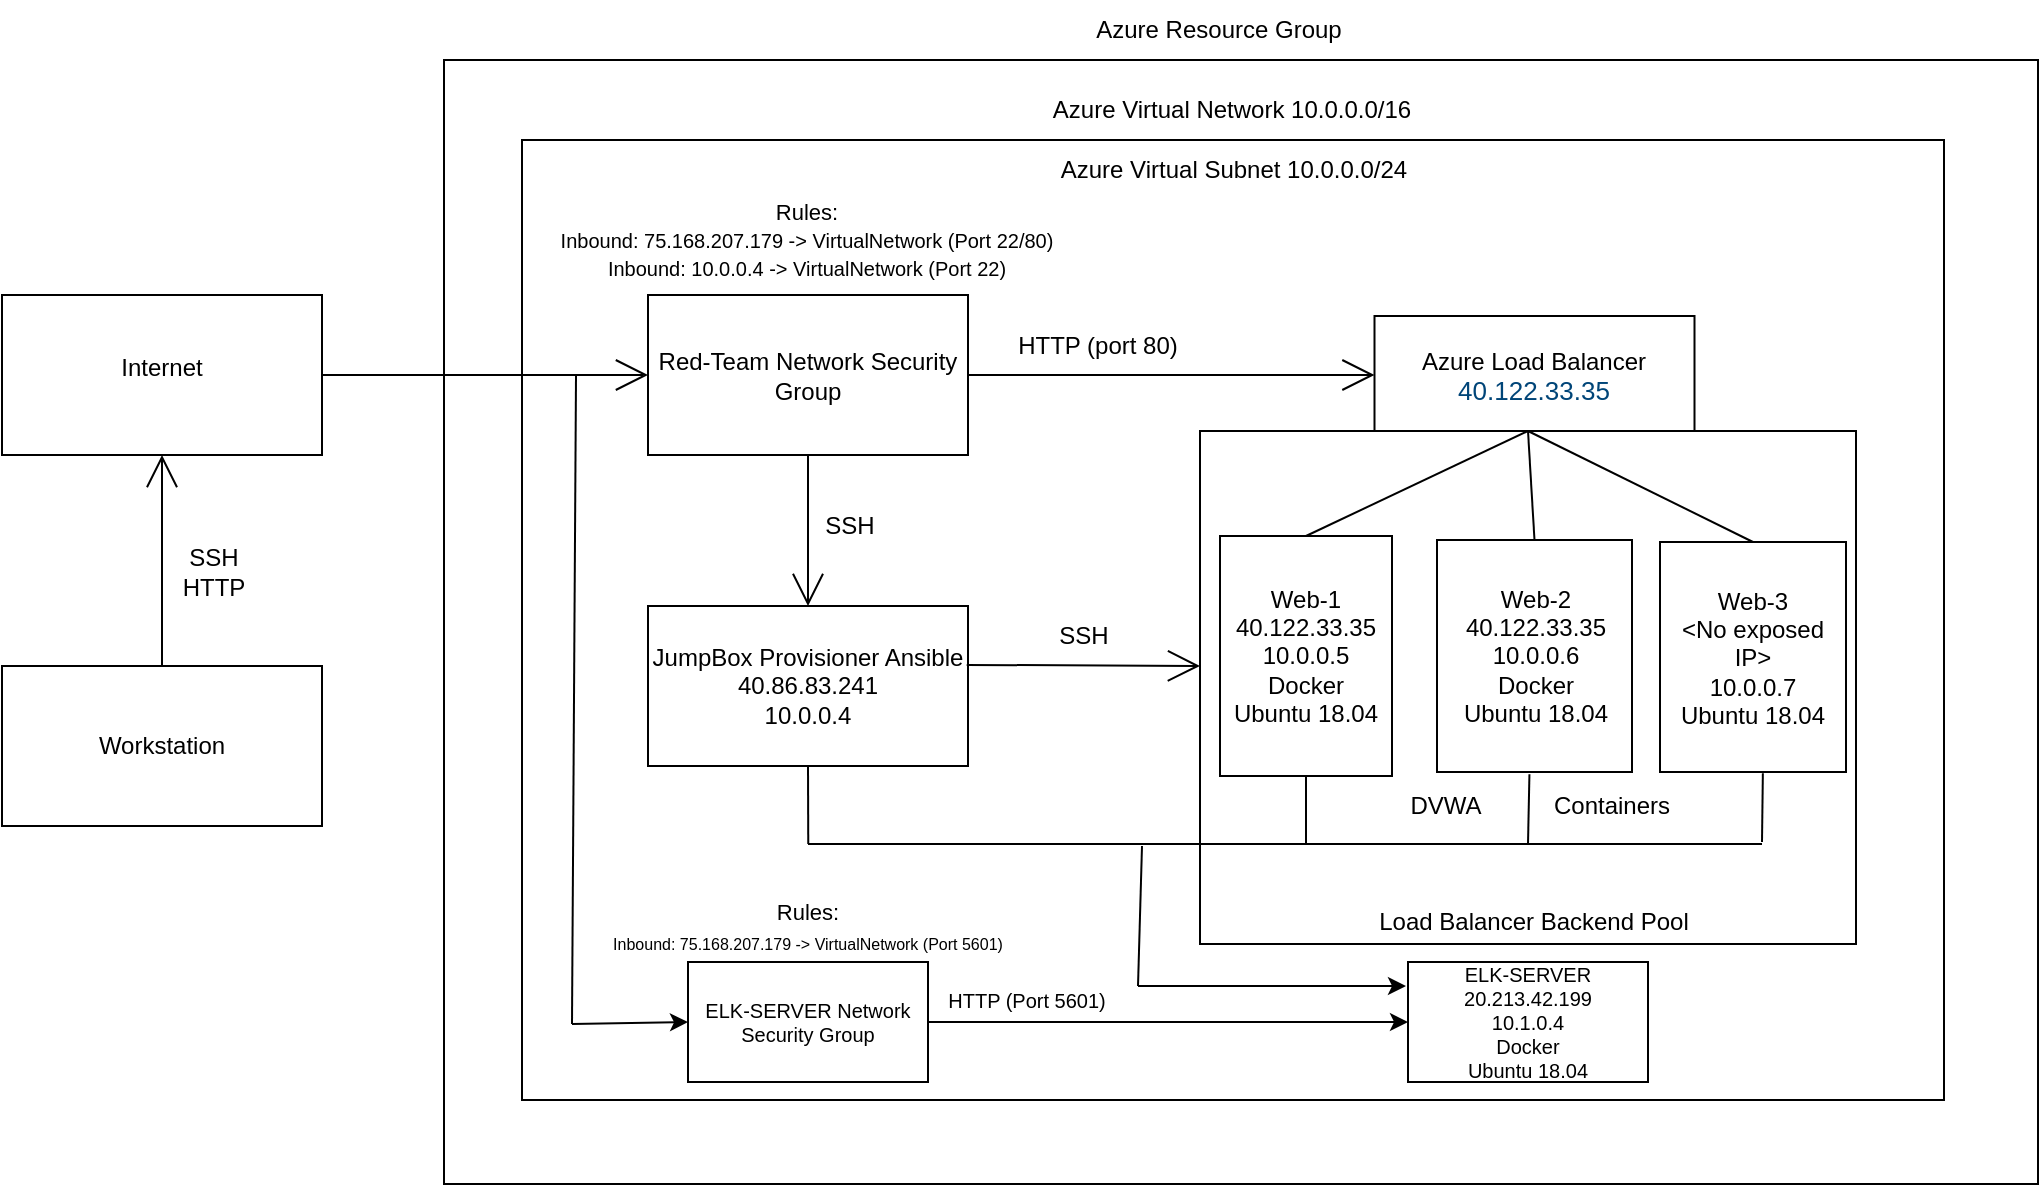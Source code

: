 <mxfile version="17.1.3" type="github">
  <diagram id="Vim2YMB18qbfsKO-1kl4" name="Page-1">
    <mxGraphModel dx="947" dy="804" grid="0" gridSize="10" guides="1" tooltips="1" connect="1" arrows="1" fold="1" page="0" pageScale="1" pageWidth="850" pageHeight="1100" math="0" shadow="0">
      <root>
        <mxCell id="0" />
        <mxCell id="1" parent="0" />
        <mxCell id="Mb7m1HrjGLBDkhzbU_Ss-30" value="" style="rounded=0;whiteSpace=wrap;html=1;hachureGap=4;" parent="1" vertex="1">
          <mxGeometry x="703" y="237" width="314" height="215" as="geometry" />
        </mxCell>
        <mxCell id="Mb7m1HrjGLBDkhzbU_Ss-1" value="" style="rounded=0;whiteSpace=wrap;html=1;hachureGap=4;" parent="1" vertex="1">
          <mxGeometry x="318" y="19" width="797" height="562" as="geometry" />
        </mxCell>
        <mxCell id="Mb7m1HrjGLBDkhzbU_Ss-3" value="Azure Resource Group" style="text;strokeColor=none;fillColor=none;html=1;align=center;verticalAlign=middle;whiteSpace=wrap;rounded=0;hachureGap=4;" parent="1" vertex="1">
          <mxGeometry x="610" y="-11" width="191" height="30" as="geometry" />
        </mxCell>
        <mxCell id="Mb7m1HrjGLBDkhzbU_Ss-6" value="" style="rounded=0;whiteSpace=wrap;html=1;hachureGap=4;" parent="1" vertex="1">
          <mxGeometry x="357" y="59" width="711" height="480" as="geometry" />
        </mxCell>
        <mxCell id="Mb7m1HrjGLBDkhzbU_Ss-7" value="Azure Virtual Network 10.0.0.0/16" style="text;strokeColor=none;fillColor=none;html=1;align=center;verticalAlign=middle;whiteSpace=wrap;rounded=0;hachureGap=4;" parent="1" vertex="1">
          <mxGeometry x="610" y="29" width="204" height="30" as="geometry" />
        </mxCell>
        <mxCell id="Mb7m1HrjGLBDkhzbU_Ss-8" value="Azure Virtual Subnet 10.0.0.0/24" style="text;strokeColor=none;fillColor=none;html=1;align=center;verticalAlign=middle;whiteSpace=wrap;rounded=0;hachureGap=4;" parent="1" vertex="1">
          <mxGeometry x="576.5" y="59" width="272" height="30" as="geometry" />
        </mxCell>
        <mxCell id="Mb7m1HrjGLBDkhzbU_Ss-9" value="" style="rounded=0;whiteSpace=wrap;html=1;hachureGap=4;" parent="1" vertex="1">
          <mxGeometry x="97" y="136.5" width="160" height="80" as="geometry" />
        </mxCell>
        <mxCell id="Mb7m1HrjGLBDkhzbU_Ss-10" value="Internet" style="text;strokeColor=none;fillColor=none;html=1;align=center;verticalAlign=middle;whiteSpace=wrap;rounded=0;hachureGap=4;" parent="1" vertex="1">
          <mxGeometry x="147" y="158" width="60" height="30" as="geometry" />
        </mxCell>
        <mxCell id="Mb7m1HrjGLBDkhzbU_Ss-11" value="" style="rounded=0;whiteSpace=wrap;html=1;hachureGap=4;" parent="1" vertex="1">
          <mxGeometry x="97" y="322" width="160" height="80" as="geometry" />
        </mxCell>
        <mxCell id="Mb7m1HrjGLBDkhzbU_Ss-12" value="Workstation" style="text;strokeColor=none;fillColor=none;html=1;align=center;verticalAlign=middle;whiteSpace=wrap;rounded=0;hachureGap=4;" parent="1" vertex="1">
          <mxGeometry x="147" y="347" width="60" height="30" as="geometry" />
        </mxCell>
        <mxCell id="Mb7m1HrjGLBDkhzbU_Ss-13" value="" style="edgeStyle=none;orthogonalLoop=1;jettySize=auto;html=1;rounded=0;endArrow=open;startSize=14;endSize=14;sourcePerimeterSpacing=8;targetPerimeterSpacing=8;curved=1;exitX=0.5;exitY=0;exitDx=0;exitDy=0;entryX=0.5;entryY=1;entryDx=0;entryDy=0;" parent="1" source="Mb7m1HrjGLBDkhzbU_Ss-11" target="Mb7m1HrjGLBDkhzbU_Ss-9" edge="1">
          <mxGeometry width="120" relative="1" as="geometry">
            <mxPoint x="190" y="290" as="sourcePoint" />
            <mxPoint x="503" y="337" as="targetPoint" />
            <Array as="points" />
          </mxGeometry>
        </mxCell>
        <mxCell id="Mb7m1HrjGLBDkhzbU_Ss-14" value="SSH HTTP" style="text;strokeColor=none;fillColor=none;html=1;align=center;verticalAlign=middle;whiteSpace=wrap;rounded=0;hachureGap=4;" parent="1" vertex="1">
          <mxGeometry x="173" y="260" width="60" height="30" as="geometry" />
        </mxCell>
        <mxCell id="Mb7m1HrjGLBDkhzbU_Ss-15" value="Red-Team Network Security Group" style="rounded=0;whiteSpace=wrap;html=1;hachureGap=4;" parent="1" vertex="1">
          <mxGeometry x="420" y="136.5" width="160" height="80" as="geometry" />
        </mxCell>
        <mxCell id="Mb7m1HrjGLBDkhzbU_Ss-16" value="" style="edgeStyle=none;orthogonalLoop=1;jettySize=auto;html=1;rounded=0;endArrow=open;startSize=14;endSize=14;sourcePerimeterSpacing=8;targetPerimeterSpacing=8;curved=1;exitX=1;exitY=0.5;exitDx=0;exitDy=0;entryX=0;entryY=0.5;entryDx=0;entryDy=0;" parent="1" source="Mb7m1HrjGLBDkhzbU_Ss-9" target="Mb7m1HrjGLBDkhzbU_Ss-15" edge="1">
          <mxGeometry width="120" relative="1" as="geometry">
            <mxPoint x="549" y="119" as="sourcePoint" />
            <mxPoint x="669" y="119" as="targetPoint" />
            <Array as="points" />
          </mxGeometry>
        </mxCell>
        <mxCell id="Mb7m1HrjGLBDkhzbU_Ss-17" value="Azure Load Balancer&lt;br&gt;&lt;span style=&quot;color: rgb(0 , 69 , 120) ; font-family: &amp;#34;az_ea_font&amp;#34; , &amp;#34;segoe ui&amp;#34; , &amp;#34;az_font&amp;#34; , , , &amp;#34;blinkmacsystemfont&amp;#34; , &amp;#34;roboto&amp;#34; , &amp;#34;oxygen&amp;#34; , &amp;#34;ubuntu&amp;#34; , &amp;#34;cantarell&amp;#34; , &amp;#34;open sans&amp;#34; , &amp;#34;helvetica neue&amp;#34; , sans-serif ; font-size: 13px ; text-align: left&quot;&gt;40.122.33.35&lt;/span&gt;" style="rounded=0;whiteSpace=wrap;html=1;hachureGap=4;" parent="1" vertex="1">
          <mxGeometry x="783.25" y="147" width="160" height="59" as="geometry" />
        </mxCell>
        <mxCell id="Mb7m1HrjGLBDkhzbU_Ss-18" value="" style="edgeStyle=none;orthogonalLoop=1;jettySize=auto;html=1;rounded=0;endArrow=open;startSize=14;endSize=14;sourcePerimeterSpacing=8;targetPerimeterSpacing=8;curved=1;exitX=1;exitY=0.5;exitDx=0;exitDy=0;entryX=0;entryY=0.5;entryDx=0;entryDy=0;" parent="1" source="Mb7m1HrjGLBDkhzbU_Ss-15" target="Mb7m1HrjGLBDkhzbU_Ss-17" edge="1">
          <mxGeometry width="120" relative="1" as="geometry">
            <mxPoint x="549" y="162" as="sourcePoint" />
            <mxPoint x="669" y="162" as="targetPoint" />
            <Array as="points" />
          </mxGeometry>
        </mxCell>
        <mxCell id="Mb7m1HrjGLBDkhzbU_Ss-19" value="HTTP (port 80)" style="text;strokeColor=none;fillColor=none;html=1;align=center;verticalAlign=middle;whiteSpace=wrap;rounded=0;hachureGap=4;" parent="1" vertex="1">
          <mxGeometry x="587" y="147" width="116" height="30" as="geometry" />
        </mxCell>
        <mxCell id="Mb7m1HrjGLBDkhzbU_Ss-20" value="" style="edgeStyle=none;orthogonalLoop=1;jettySize=auto;html=1;rounded=0;endArrow=open;startSize=14;endSize=14;sourcePerimeterSpacing=8;targetPerimeterSpacing=8;curved=1;entryX=0.5;entryY=0;entryDx=0;entryDy=0;exitX=0.5;exitY=1;exitDx=0;exitDy=0;" parent="1" source="Mb7m1HrjGLBDkhzbU_Ss-15" target="Mb7m1HrjGLBDkhzbU_Ss-21" edge="1">
          <mxGeometry width="120" relative="1" as="geometry">
            <mxPoint x="496" y="211" as="sourcePoint" />
            <mxPoint x="669" y="291" as="targetPoint" />
            <Array as="points" />
          </mxGeometry>
        </mxCell>
        <mxCell id="Mb7m1HrjGLBDkhzbU_Ss-21" value="JumpBox Provisioner Ansible&lt;br&gt;40.86.83.241&lt;br&gt;10.0.0.4&lt;br&gt;" style="rounded=0;whiteSpace=wrap;html=1;hachureGap=4;" parent="1" vertex="1">
          <mxGeometry x="420" y="292" width="160" height="80" as="geometry" />
        </mxCell>
        <mxCell id="Mb7m1HrjGLBDkhzbU_Ss-22" value="SSH" style="text;strokeColor=none;fillColor=none;html=1;align=center;verticalAlign=middle;whiteSpace=wrap;rounded=0;hachureGap=4;" parent="1" vertex="1">
          <mxGeometry x="491" y="237" width="60" height="30" as="geometry" />
        </mxCell>
        <mxCell id="Mb7m1HrjGLBDkhzbU_Ss-23" value="" style="edgeStyle=none;orthogonalLoop=1;jettySize=auto;html=1;rounded=0;endArrow=open;startSize=14;endSize=14;sourcePerimeterSpacing=8;targetPerimeterSpacing=8;curved=1;exitX=0.996;exitY=0.368;exitDx=0;exitDy=0;exitPerimeter=0;" parent="1" edge="1" source="Mb7m1HrjGLBDkhzbU_Ss-21">
          <mxGeometry width="120" relative="1" as="geometry">
            <mxPoint x="601" y="322" as="sourcePoint" />
            <mxPoint x="696" y="322" as="targetPoint" />
            <Array as="points" />
          </mxGeometry>
        </mxCell>
        <mxCell id="Mb7m1HrjGLBDkhzbU_Ss-24" value="" style="rounded=0;whiteSpace=wrap;html=1;hachureGap=4;" parent="1" vertex="1">
          <mxGeometry x="696" y="204.5" width="328" height="256.5" as="geometry" />
        </mxCell>
        <mxCell id="Mb7m1HrjGLBDkhzbU_Ss-25" value="Web-1&lt;br&gt;40.122.33.35&lt;br&gt;10.0.0.5&lt;br&gt;Docker&lt;br&gt;Ubuntu 18.04" style="rounded=0;whiteSpace=wrap;html=1;hachureGap=4;" parent="1" vertex="1">
          <mxGeometry x="706" y="257" width="86" height="120" as="geometry" />
        </mxCell>
        <mxCell id="Mb7m1HrjGLBDkhzbU_Ss-27" value="Web-2&lt;br&gt;40.122.33.35&lt;br&gt;10.0.0.6&lt;br&gt;Docker&lt;br&gt;Ubuntu 18.04" style="rounded=0;whiteSpace=wrap;html=1;hachureGap=4;" parent="1" vertex="1">
          <mxGeometry x="814.5" y="259" width="97.5" height="116" as="geometry" />
        </mxCell>
        <mxCell id="Mb7m1HrjGLBDkhzbU_Ss-28" value="Web-3&lt;br&gt;&amp;lt;No exposed IP&amp;gt;&lt;br&gt;10.0.0.7&lt;br&gt;Ubuntu 18.04" style="rounded=0;whiteSpace=wrap;html=1;hachureGap=4;" parent="1" vertex="1">
          <mxGeometry x="926" y="260" width="93" height="115" as="geometry" />
        </mxCell>
        <mxCell id="Mb7m1HrjGLBDkhzbU_Ss-29" value="Load Balancer Backend Pool" style="text;strokeColor=none;fillColor=none;html=1;align=center;verticalAlign=middle;whiteSpace=wrap;rounded=0;hachureGap=4;" parent="1" vertex="1">
          <mxGeometry x="777.38" y="435" width="171.75" height="30" as="geometry" />
        </mxCell>
        <mxCell id="Mb7m1HrjGLBDkhzbU_Ss-32" value="SSH" style="text;strokeColor=none;fillColor=none;html=1;align=center;verticalAlign=middle;whiteSpace=wrap;rounded=0;hachureGap=4;" parent="1" vertex="1">
          <mxGeometry x="608" y="292" width="60" height="30" as="geometry" />
        </mxCell>
        <mxCell id="Mb7m1HrjGLBDkhzbU_Ss-65" value="" style="endArrow=none;html=1;rounded=0;startSize=14;endSize=14;sourcePerimeterSpacing=8;targetPerimeterSpacing=8;curved=1;entryX=0.5;entryY=1;entryDx=0;entryDy=0;" parent="1" target="Mb7m1HrjGLBDkhzbU_Ss-21" edge="1">
          <mxGeometry width="50" height="50" relative="1" as="geometry">
            <mxPoint x="500.13" y="411" as="sourcePoint" />
            <mxPoint x="706" y="335" as="targetPoint" />
          </mxGeometry>
        </mxCell>
        <mxCell id="Mb7m1HrjGLBDkhzbU_Ss-68" value="" style="endArrow=none;html=1;rounded=0;startSize=14;endSize=14;sourcePerimeterSpacing=8;targetPerimeterSpacing=8;curved=1;entryX=0.474;entryY=1.01;entryDx=0;entryDy=0;entryPerimeter=0;" parent="1" target="Mb7m1HrjGLBDkhzbU_Ss-27" edge="1">
          <mxGeometry width="50" height="50" relative="1" as="geometry">
            <mxPoint x="860" y="411" as="sourcePoint" />
            <mxPoint x="910" y="361" as="targetPoint" />
          </mxGeometry>
        </mxCell>
        <mxCell id="Mb7m1HrjGLBDkhzbU_Ss-70" value="" style="endArrow=none;html=1;rounded=0;startSize=14;endSize=14;sourcePerimeterSpacing=8;targetPerimeterSpacing=8;curved=1;entryX=0.5;entryY=1;entryDx=0;entryDy=0;" parent="1" target="Mb7m1HrjGLBDkhzbU_Ss-25" edge="1">
          <mxGeometry width="50" height="50" relative="1" as="geometry">
            <mxPoint x="749" y="411" as="sourcePoint" />
            <mxPoint x="795" y="361" as="targetPoint" />
          </mxGeometry>
        </mxCell>
        <mxCell id="Mb7m1HrjGLBDkhzbU_Ss-71" value="" style="endArrow=none;html=1;rounded=0;startSize=14;endSize=14;sourcePerimeterSpacing=8;curved=1;" parent="1" edge="1">
          <mxGeometry width="50" height="50" relative="1" as="geometry">
            <mxPoint x="694.25" y="411" as="sourcePoint" />
            <mxPoint x="977" y="411" as="targetPoint" />
          </mxGeometry>
        </mxCell>
        <mxCell id="Mb7m1HrjGLBDkhzbU_Ss-72" value="" style="endArrow=none;html=1;rounded=0;startSize=14;endSize=14;sourcePerimeterSpacing=8;targetPerimeterSpacing=8;curved=1;" parent="1" edge="1">
          <mxGeometry width="50" height="50" relative="1" as="geometry">
            <mxPoint x="970" y="406" as="sourcePoint" />
            <mxPoint x="970" y="406" as="targetPoint" />
          </mxGeometry>
        </mxCell>
        <mxCell id="Mb7m1HrjGLBDkhzbU_Ss-73" value="" style="endArrow=none;html=1;rounded=0;startSize=14;endSize=14;sourcePerimeterSpacing=8;targetPerimeterSpacing=8;curved=1;entryX=0.553;entryY=1.005;entryDx=0;entryDy=0;entryPerimeter=0;" parent="1" target="Mb7m1HrjGLBDkhzbU_Ss-28" edge="1">
          <mxGeometry width="50" height="50" relative="1" as="geometry">
            <mxPoint x="977" y="410" as="sourcePoint" />
            <mxPoint x="977" y="404" as="targetPoint" />
          </mxGeometry>
        </mxCell>
        <mxCell id="Mb7m1HrjGLBDkhzbU_Ss-74" value="DVWA" style="text;strokeColor=none;fillColor=none;html=1;align=center;verticalAlign=middle;whiteSpace=wrap;rounded=0;hachureGap=4;" parent="1" vertex="1">
          <mxGeometry x="788.5" y="377" width="60" height="30" as="geometry" />
        </mxCell>
        <mxCell id="Mb7m1HrjGLBDkhzbU_Ss-75" value="Containers" style="text;strokeColor=none;fillColor=none;html=1;align=center;verticalAlign=middle;whiteSpace=wrap;rounded=0;hachureGap=4;" parent="1" vertex="1">
          <mxGeometry x="872" y="377" width="60" height="30" as="geometry" />
        </mxCell>
        <mxCell id="Mb7m1HrjGLBDkhzbU_Ss-78" value="" style="endArrow=none;html=1;rounded=0;startSize=14;endSize=14;sourcePerimeterSpacing=8;targetPerimeterSpacing=8;curved=1;" parent="1" edge="1">
          <mxGeometry width="50" height="50" relative="1" as="geometry">
            <mxPoint x="500" y="411" as="sourcePoint" />
            <mxPoint x="696" y="411" as="targetPoint" />
          </mxGeometry>
        </mxCell>
        <mxCell id="Mb7m1HrjGLBDkhzbU_Ss-79" value="" style="endArrow=none;html=1;rounded=0;startSize=14;endSize=14;sourcePerimeterSpacing=8;targetPerimeterSpacing=8;curved=1;exitX=0.5;exitY=0;exitDx=0;exitDy=0;entryX=0.5;entryY=0;entryDx=0;entryDy=0;" parent="1" source="Mb7m1HrjGLBDkhzbU_Ss-24" target="Mb7m1HrjGLBDkhzbU_Ss-25" edge="1">
          <mxGeometry width="50" height="50" relative="1" as="geometry">
            <mxPoint x="890" y="206" as="sourcePoint" />
            <mxPoint x="940" y="156" as="targetPoint" />
          </mxGeometry>
        </mxCell>
        <mxCell id="Mb7m1HrjGLBDkhzbU_Ss-80" value="" style="endArrow=none;html=1;rounded=0;startSize=14;endSize=14;sourcePerimeterSpacing=8;targetPerimeterSpacing=8;curved=1;exitX=0.5;exitY=0;exitDx=0;exitDy=0;entryX=0.5;entryY=0;entryDx=0;entryDy=0;" parent="1" source="Mb7m1HrjGLBDkhzbU_Ss-24" target="Mb7m1HrjGLBDkhzbU_Ss-27" edge="1">
          <mxGeometry width="50" height="50" relative="1" as="geometry">
            <mxPoint x="890" y="206" as="sourcePoint" />
            <mxPoint x="940" y="156" as="targetPoint" />
          </mxGeometry>
        </mxCell>
        <mxCell id="Mb7m1HrjGLBDkhzbU_Ss-81" value="" style="endArrow=none;html=1;rounded=0;startSize=14;endSize=14;sourcePerimeterSpacing=8;targetPerimeterSpacing=8;curved=1;exitX=0.5;exitY=0;exitDx=0;exitDy=0;entryX=0.5;entryY=0;entryDx=0;entryDy=0;" parent="1" source="Mb7m1HrjGLBDkhzbU_Ss-24" target="Mb7m1HrjGLBDkhzbU_Ss-28" edge="1">
          <mxGeometry width="50" height="50" relative="1" as="geometry">
            <mxPoint x="1099" y="232" as="sourcePoint" />
            <mxPoint x="1149" y="182" as="targetPoint" />
          </mxGeometry>
        </mxCell>
        <mxCell id="G9EsvETkhlV5NKroU2Br-1" value="&lt;font&gt;&lt;span style=&quot;font-size: 11px&quot;&gt;Rules:&lt;/span&gt;&lt;br&gt;&lt;font style=&quot;font-size: 10px&quot;&gt;&lt;font&gt;Inbound:&amp;nbsp;&lt;span class=&quot;fxc-gcflink-text&quot;&gt;75.168.207.179 -&amp;gt; VirtualNetwork (Port 22/80)&lt;/span&gt;&lt;/font&gt;&lt;br&gt;&lt;font&gt;I&lt;/font&gt;nbound: 10.0.0.4&amp;nbsp;&lt;span class=&quot;fxc-gcflink-text&quot;&gt;-&amp;gt; VirtualNetwork (Port 22)&lt;/span&gt;&lt;/font&gt;&lt;br&gt;&lt;br&gt;&lt;br&gt;&lt;/font&gt;" style="text;html=1;strokeColor=none;fillColor=none;align=center;verticalAlign=middle;whiteSpace=wrap;rounded=0;" vertex="1" parent="1">
          <mxGeometry x="368.38" y="66" width="263.25" height="113" as="geometry" />
        </mxCell>
        <mxCell id="G9EsvETkhlV5NKroU2Br-2" value="&lt;font style=&quot;font-size: 10px&quot;&gt;ELK-SERVER&lt;br&gt;20.213.42.199&lt;br&gt;10.1.0.4&lt;br&gt;Docker&lt;br&gt;Ubuntu 18.04&lt;/font&gt;" style="rounded=0;whiteSpace=wrap;html=1;fontSize=8;" vertex="1" parent="1">
          <mxGeometry x="800" y="470" width="120" height="60" as="geometry" />
        </mxCell>
        <mxCell id="G9EsvETkhlV5NKroU2Br-3" value="ELK-SERVER Network Security Group" style="rounded=0;whiteSpace=wrap;html=1;fontSize=10;" vertex="1" parent="1">
          <mxGeometry x="440" y="470" width="120" height="60" as="geometry" />
        </mxCell>
        <mxCell id="G9EsvETkhlV5NKroU2Br-4" value="" style="endArrow=classic;html=1;rounded=0;fontSize=10;exitX=1;exitY=0.5;exitDx=0;exitDy=0;entryX=0;entryY=0.5;entryDx=0;entryDy=0;" edge="1" parent="1" source="G9EsvETkhlV5NKroU2Br-3" target="G9EsvETkhlV5NKroU2Br-2">
          <mxGeometry width="50" height="50" relative="1" as="geometry">
            <mxPoint x="573" y="509" as="sourcePoint" />
            <mxPoint x="623" y="459" as="targetPoint" />
          </mxGeometry>
        </mxCell>
        <mxCell id="G9EsvETkhlV5NKroU2Br-5" value="&lt;font&gt;&lt;span style=&quot;font-size: 11px&quot;&gt;Rules:&lt;/span&gt;&lt;br&gt;&lt;font style=&quot;font-size: 8px&quot;&gt;Inbound:&amp;nbsp;&lt;span class=&quot;fxc-gcflink-text&quot;&gt;75.168.207.179 -&amp;gt; VirtualNetwork (Port 5601)&lt;/span&gt;&lt;/font&gt;&lt;br&gt;&lt;/font&gt;" style="text;html=1;strokeColor=none;fillColor=none;align=center;verticalAlign=middle;whiteSpace=wrap;rounded=0;" vertex="1" parent="1">
          <mxGeometry x="395.13" y="426" width="209.74" height="51" as="geometry" />
        </mxCell>
        <mxCell id="G9EsvETkhlV5NKroU2Br-8" value="HTTP (Port 5601)" style="text;html=1;strokeColor=none;fillColor=none;align=center;verticalAlign=middle;whiteSpace=wrap;rounded=0;fontSize=10;" vertex="1" parent="1">
          <mxGeometry x="567" y="477" width="85" height="23" as="geometry" />
        </mxCell>
        <mxCell id="G9EsvETkhlV5NKroU2Br-9" value="" style="endArrow=none;html=1;rounded=0;fontSize=10;" edge="1" parent="1">
          <mxGeometry width="50" height="50" relative="1" as="geometry">
            <mxPoint x="665" y="482" as="sourcePoint" />
            <mxPoint x="667" y="412" as="targetPoint" />
          </mxGeometry>
        </mxCell>
        <mxCell id="G9EsvETkhlV5NKroU2Br-10" value="" style="endArrow=classic;html=1;rounded=0;fontSize=10;" edge="1" parent="1">
          <mxGeometry width="50" height="50" relative="1" as="geometry">
            <mxPoint x="665" y="482" as="sourcePoint" />
            <mxPoint x="799" y="482" as="targetPoint" />
          </mxGeometry>
        </mxCell>
        <mxCell id="G9EsvETkhlV5NKroU2Br-12" value="" style="endArrow=none;html=1;rounded=0;fontSize=10;" edge="1" parent="1">
          <mxGeometry width="50" height="50" relative="1" as="geometry">
            <mxPoint x="382" y="501" as="sourcePoint" />
            <mxPoint x="384" y="177" as="targetPoint" />
          </mxGeometry>
        </mxCell>
        <mxCell id="G9EsvETkhlV5NKroU2Br-13" value="" style="endArrow=classic;html=1;rounded=0;fontSize=10;entryX=0;entryY=0.5;entryDx=0;entryDy=0;" edge="1" parent="1" target="G9EsvETkhlV5NKroU2Br-3">
          <mxGeometry width="50" height="50" relative="1" as="geometry">
            <mxPoint x="382" y="501" as="sourcePoint" />
            <mxPoint x="436" y="470" as="targetPoint" />
          </mxGeometry>
        </mxCell>
      </root>
    </mxGraphModel>
  </diagram>
</mxfile>
